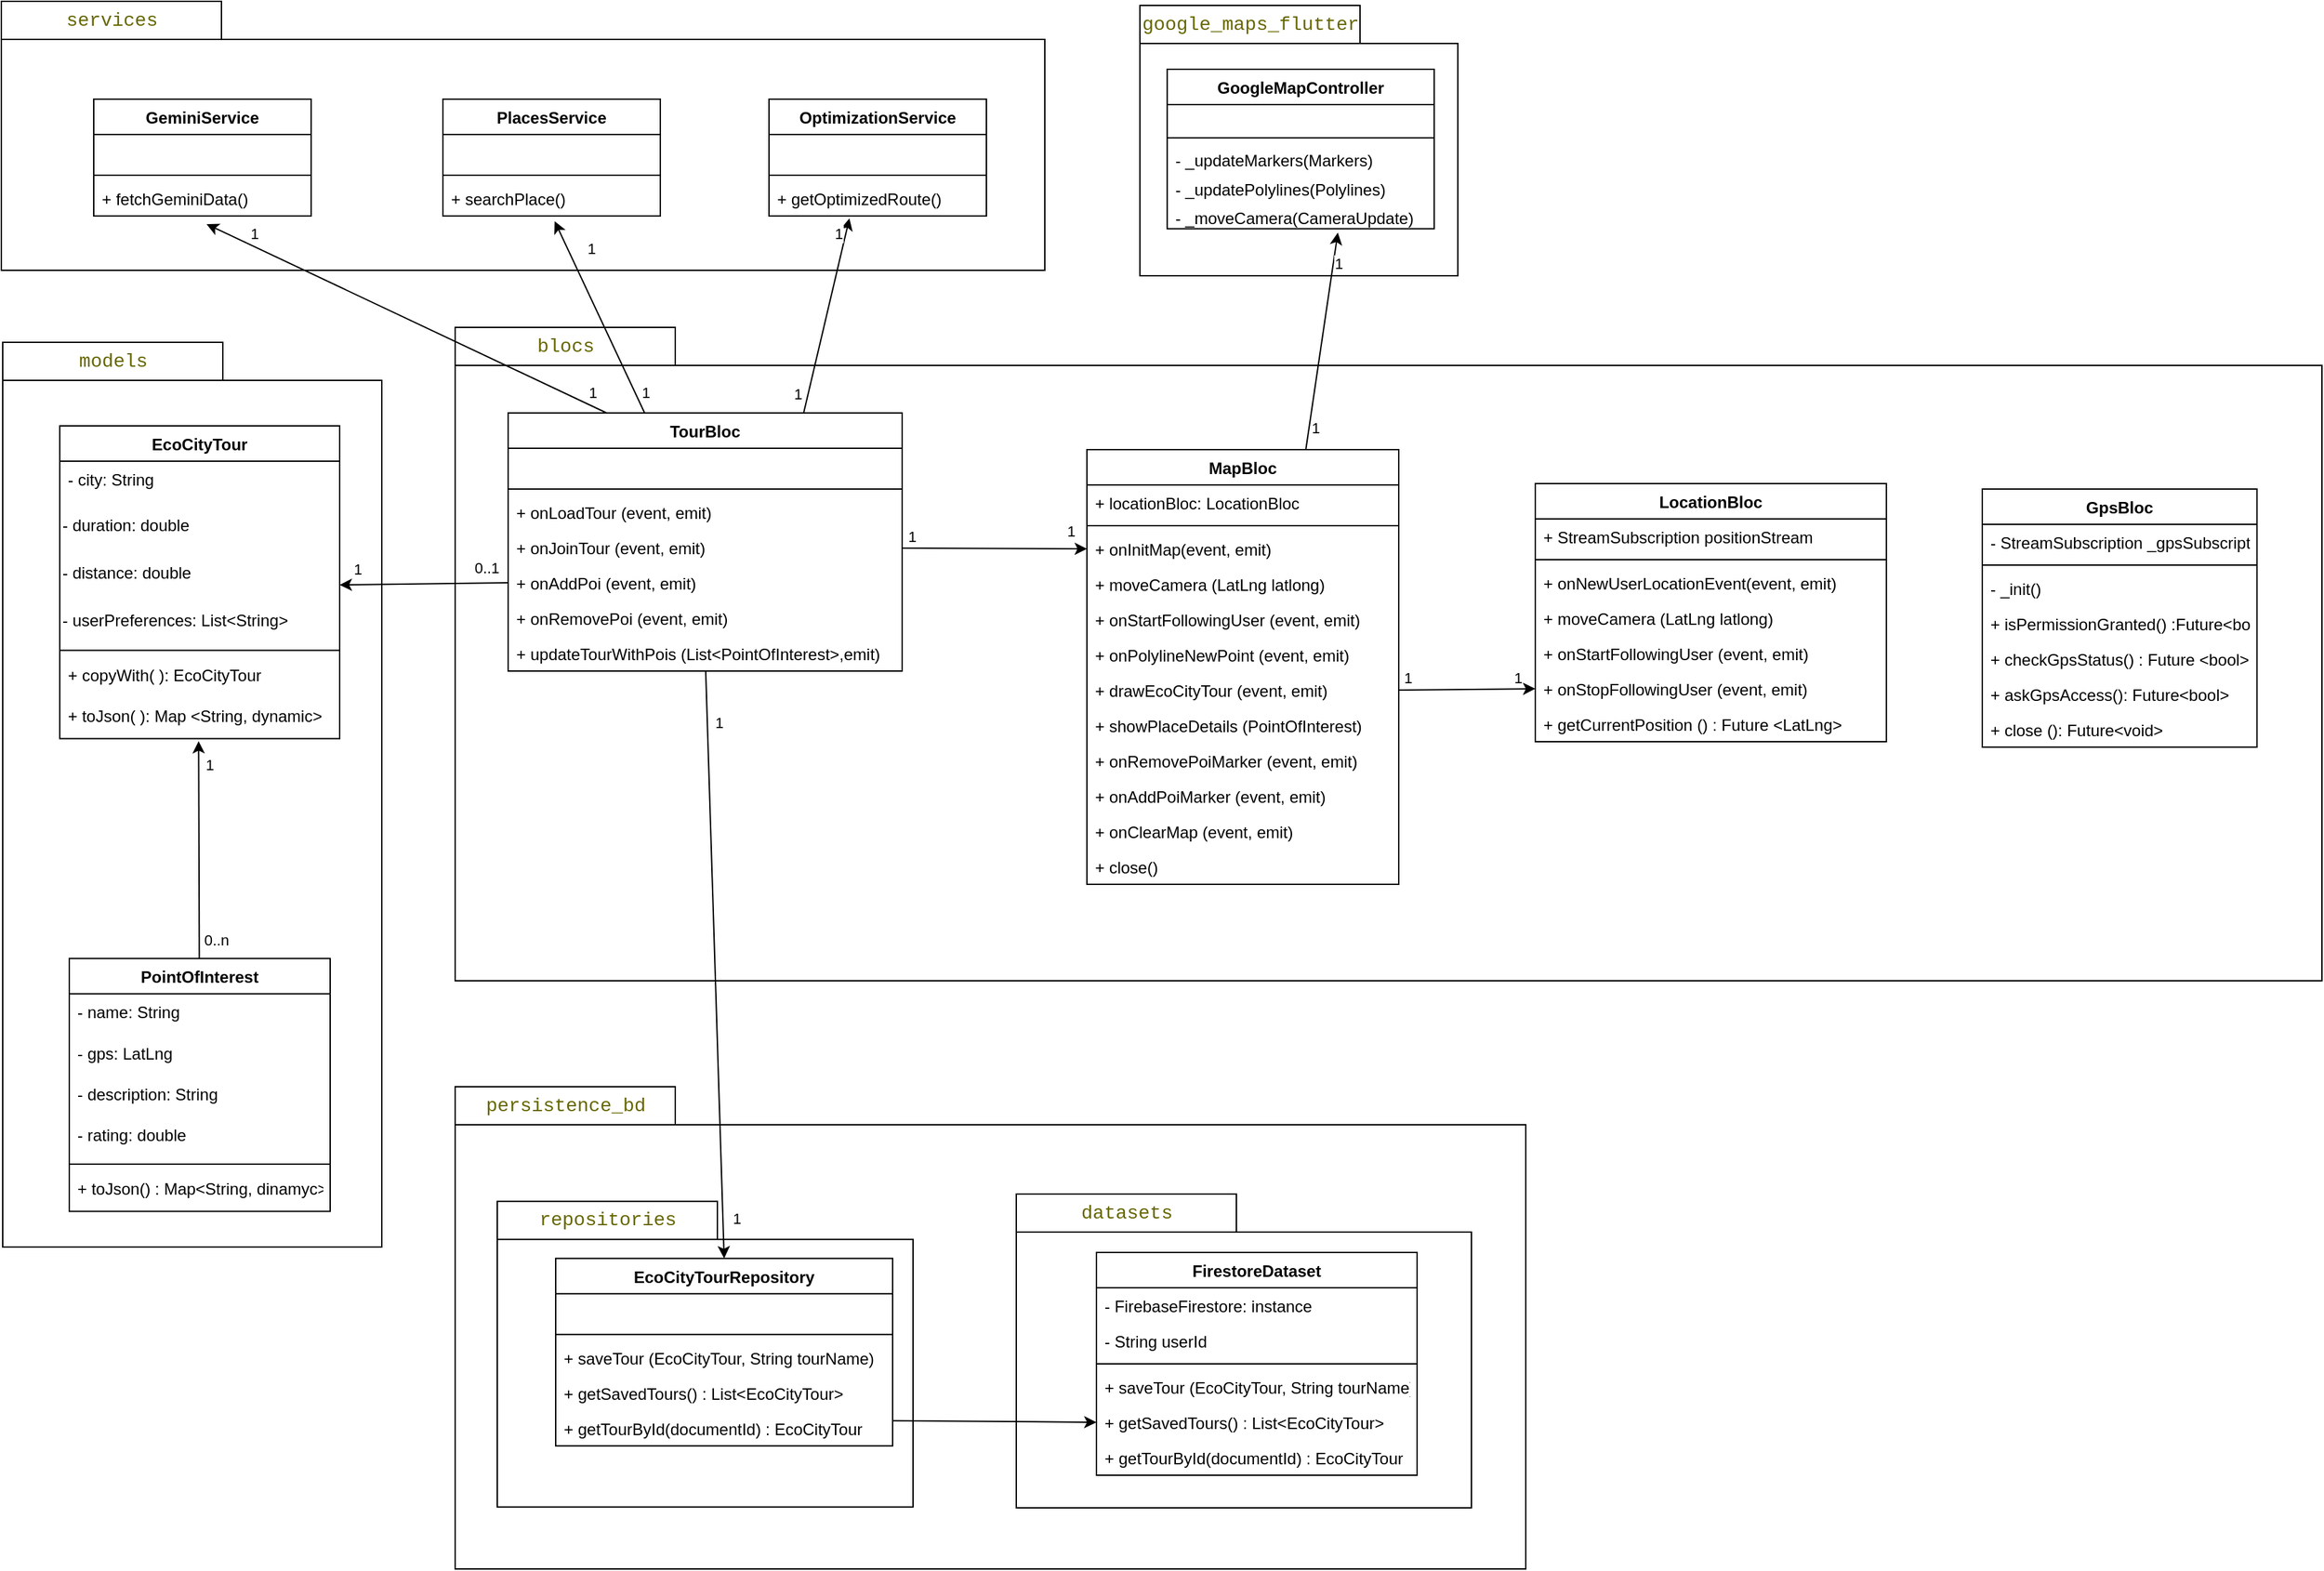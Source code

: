 <mxfile>
    <diagram id="0JnC0tMzsOIdAwNYWu1t" name="Page-1">
        <mxGraphModel dx="1801" dy="879" grid="0" gridSize="10" guides="0" tooltips="1" connect="1" arrows="1" fold="1" page="0" pageScale="1" pageWidth="850" pageHeight="1100" math="0" shadow="0">
            <root>
                <mxCell id="0"/>
                <mxCell id="1" parent="0"/>
                <mxCell id="145" value="&lt;div style=&quot;font-family: Consolas, &amp;quot;Courier New&amp;quot;, monospace; font-weight: normal; font-size: 14px; line-height: 19px;&quot;&gt;&lt;font color=&quot;#666600&quot;&gt;persistence_bd&lt;/font&gt;&lt;/div&gt;" style="shape=folder;fontStyle=1;tabWidth=162;tabHeight=28;tabPosition=left;html=1;boundedLbl=1;labelInHeader=1;container=1;collapsible=0;fillColor=none;" vertex="1" parent="1">
                    <mxGeometry x="241" y="536" width="788" height="355" as="geometry"/>
                </mxCell>
                <mxCell id="146" value="" style="html=1;strokeColor=none;resizeWidth=1;resizeHeight=1;fillColor=none;part=1;connectable=0;allowArrows=0;deletable=0;glass=0;" vertex="1" parent="145">
                    <mxGeometry width="788" height="248.5" relative="1" as="geometry">
                        <mxPoint y="30" as="offset"/>
                    </mxGeometry>
                </mxCell>
                <mxCell id="138" value="&lt;div style=&quot;font-family: Consolas, &amp;quot;Courier New&amp;quot;, monospace; font-weight: normal; font-size: 14px; line-height: 19px;&quot;&gt;&lt;font color=&quot;#666600&quot;&gt;datasets&lt;/font&gt;&lt;/div&gt;" style="shape=folder;fontStyle=1;tabWidth=162;tabHeight=28;tabPosition=left;html=1;boundedLbl=1;labelInHeader=1;container=1;collapsible=0;fillColor=none;" parent="145" vertex="1">
                    <mxGeometry x="413" y="79" width="335" height="231" as="geometry"/>
                </mxCell>
                <mxCell id="139" value="" style="html=1;strokeColor=none;resizeWidth=1;resizeHeight=1;fillColor=none;part=1;connectable=0;allowArrows=0;deletable=0;glass=0;" parent="138" vertex="1">
                    <mxGeometry width="335.0" height="161.7" relative="1" as="geometry">
                        <mxPoint y="30" as="offset"/>
                    </mxGeometry>
                </mxCell>
                <mxCell id="140" value="&lt;div style=&quot;font-family: Consolas, &amp;quot;Courier New&amp;quot;, monospace; font-weight: normal; font-size: 14px; line-height: 19px;&quot;&gt;&lt;font color=&quot;#666600&quot;&gt;repositories&lt;/font&gt;&lt;/div&gt;" style="shape=folder;fontStyle=1;tabWidth=162;tabHeight=28;tabPosition=left;html=1;boundedLbl=1;labelInHeader=1;container=1;collapsible=0;fillColor=none;" parent="145" vertex="1">
                    <mxGeometry x="31" y="84.32" width="306" height="225" as="geometry"/>
                </mxCell>
                <mxCell id="141" value="" style="html=1;strokeColor=none;resizeWidth=1;resizeHeight=1;fillColor=none;part=1;connectable=0;allowArrows=0;deletable=0;glass=0;" parent="140" vertex="1">
                    <mxGeometry width="306" height="157.5" relative="1" as="geometry">
                        <mxPoint y="30" as="offset"/>
                    </mxGeometry>
                </mxCell>
                <mxCell id="84" value="EcoCityTourRepository" style="swimlane;fontStyle=1;align=center;verticalAlign=top;childLayout=stackLayout;horizontal=1;startSize=26;horizontalStack=0;resizeParent=1;resizeParentMax=0;resizeLast=0;collapsible=1;marginBottom=0;" parent="145" vertex="1">
                    <mxGeometry x="74" y="126.32" width="248" height="138" as="geometry"/>
                </mxCell>
                <mxCell id="85" value=" " style="text;strokeColor=none;fillColor=none;align=left;verticalAlign=top;spacingLeft=4;spacingRight=4;overflow=hidden;rotatable=0;points=[[0,0.5],[1,0.5]];portConstraint=eastwest;" parent="84" vertex="1">
                    <mxGeometry y="26" width="248" height="26" as="geometry"/>
                </mxCell>
                <mxCell id="89" value="" style="line;strokeWidth=1;fillColor=none;align=left;verticalAlign=middle;spacingTop=-1;spacingLeft=3;spacingRight=3;rotatable=0;labelPosition=right;points=[];portConstraint=eastwest;strokeColor=inherit;" parent="84" vertex="1">
                    <mxGeometry y="52" width="248" height="8" as="geometry"/>
                </mxCell>
                <mxCell id="90" value="+ saveTour (EcoCityTour, String tourName)" style="text;strokeColor=none;fillColor=none;align=left;verticalAlign=top;spacingLeft=4;spacingRight=4;overflow=hidden;rotatable=0;points=[[0,0.5],[1,0.5]];portConstraint=eastwest;" parent="84" vertex="1">
                    <mxGeometry y="60" width="248" height="26" as="geometry"/>
                </mxCell>
                <mxCell id="91" value="+ getSavedTours() : List&lt;EcoCityTour&gt;" style="text;strokeColor=none;fillColor=none;align=left;verticalAlign=top;spacingLeft=4;spacingRight=4;overflow=hidden;rotatable=0;points=[[0,0.5],[1,0.5]];portConstraint=eastwest;" parent="84" vertex="1">
                    <mxGeometry y="86" width="248" height="26" as="geometry"/>
                </mxCell>
                <mxCell id="92" value="+ getTourById(documentId) : EcoCityTour" style="text;strokeColor=none;fillColor=none;align=left;verticalAlign=top;spacingLeft=4;spacingRight=4;overflow=hidden;rotatable=0;points=[[0,0.5],[1,0.5]];portConstraint=eastwest;" parent="84" vertex="1">
                    <mxGeometry y="112" width="248" height="26" as="geometry"/>
                </mxCell>
                <mxCell id="96" value="FirestoreDataset" style="swimlane;fontStyle=1;align=center;verticalAlign=top;childLayout=stackLayout;horizontal=1;startSize=26;horizontalStack=0;resizeParent=1;resizeParentMax=0;resizeLast=0;collapsible=1;marginBottom=0;" parent="145" vertex="1">
                    <mxGeometry x="472" y="122" width="236" height="164" as="geometry"/>
                </mxCell>
                <mxCell id="97" value="- FirebaseFirestore: instance" style="text;strokeColor=none;fillColor=none;align=left;verticalAlign=top;spacingLeft=4;spacingRight=4;overflow=hidden;rotatable=0;points=[[0,0.5],[1,0.5]];portConstraint=eastwest;" parent="96" vertex="1">
                    <mxGeometry y="26" width="236" height="26" as="geometry"/>
                </mxCell>
                <mxCell id="103" value="- String userId" style="text;strokeColor=none;fillColor=none;align=left;verticalAlign=top;spacingLeft=4;spacingRight=4;overflow=hidden;rotatable=0;points=[[0,0.5],[1,0.5]];portConstraint=eastwest;" parent="96" vertex="1">
                    <mxGeometry y="52" width="236" height="26" as="geometry"/>
                </mxCell>
                <mxCell id="98" value="" style="line;strokeWidth=1;fillColor=none;align=left;verticalAlign=middle;spacingTop=-1;spacingLeft=3;spacingRight=3;rotatable=0;labelPosition=right;points=[];portConstraint=eastwest;strokeColor=inherit;" parent="96" vertex="1">
                    <mxGeometry y="78" width="236" height="8" as="geometry"/>
                </mxCell>
                <mxCell id="102" value="+ saveTour (EcoCityTour, String tourName)" style="text;strokeColor=none;fillColor=none;align=left;verticalAlign=top;spacingLeft=4;spacingRight=4;overflow=hidden;rotatable=0;points=[[0,0.5],[1,0.5]];portConstraint=eastwest;" parent="96" vertex="1">
                    <mxGeometry y="86" width="236" height="26" as="geometry"/>
                </mxCell>
                <mxCell id="100" value="+ getSavedTours() : List&lt;EcoCityTour&gt;" style="text;strokeColor=none;fillColor=none;align=left;verticalAlign=top;spacingLeft=4;spacingRight=4;overflow=hidden;rotatable=0;points=[[0,0.5],[1,0.5]];portConstraint=eastwest;" parent="96" vertex="1">
                    <mxGeometry y="112" width="236" height="26" as="geometry"/>
                </mxCell>
                <mxCell id="101" value="+ getTourById(documentId) : EcoCityTour" style="text;strokeColor=none;fillColor=none;align=left;verticalAlign=top;spacingLeft=4;spacingRight=4;overflow=hidden;rotatable=0;points=[[0,0.5],[1,0.5]];portConstraint=eastwest;" parent="96" vertex="1">
                    <mxGeometry y="138" width="236" height="26" as="geometry"/>
                </mxCell>
                <mxCell id="104" style="edgeStyle=none;html=1;entryX=0;entryY=0.5;entryDx=0;entryDy=0;exitX=1.002;exitY=0.29;exitDx=0;exitDy=0;exitPerimeter=0;" parent="145" source="92" target="100" edge="1">
                    <mxGeometry relative="1" as="geometry">
                        <mxPoint x="373" y="247.32" as="targetPoint"/>
                    </mxGeometry>
                </mxCell>
                <mxCell id="136" value="&lt;div style=&quot;font-family: Consolas, &amp;quot;Courier New&amp;quot;, monospace; font-weight: normal; font-size: 14px; line-height: 19px;&quot;&gt;&lt;font color=&quot;#666600&quot;&gt;blocs&lt;/font&gt;&lt;/div&gt;" style="shape=folder;fontStyle=1;tabWidth=162;tabHeight=28;tabPosition=left;html=1;boundedLbl=1;labelInHeader=1;container=1;collapsible=0;fillColor=none;" parent="1" vertex="1">
                    <mxGeometry x="241" y="-23" width="1374" height="481" as="geometry"/>
                </mxCell>
                <mxCell id="137" value="" style="html=1;strokeColor=none;resizeWidth=1;resizeHeight=1;fillColor=none;part=1;connectable=0;allowArrows=0;deletable=0;glass=0;" parent="136" vertex="1">
                    <mxGeometry width="1374" height="290.5" relative="1" as="geometry">
                        <mxPoint y="30" as="offset"/>
                    </mxGeometry>
                </mxCell>
                <mxCell id="147" value="LocationBloc" style="swimlane;fontStyle=1;align=center;verticalAlign=top;childLayout=stackLayout;horizontal=1;startSize=26;horizontalStack=0;resizeParent=1;resizeParentMax=0;resizeLast=0;collapsible=1;marginBottom=0;" vertex="1" parent="136">
                    <mxGeometry x="795.002" y="115" width="258.397" height="190" as="geometry"/>
                </mxCell>
                <mxCell id="148" value="+ StreamSubscription positionStream" style="text;strokeColor=none;fillColor=none;align=left;verticalAlign=top;spacingLeft=4;spacingRight=4;overflow=hidden;rotatable=0;points=[[0,0.5],[1,0.5]];portConstraint=eastwest;" vertex="1" parent="147">
                    <mxGeometry y="26" width="258.397" height="26" as="geometry"/>
                </mxCell>
                <mxCell id="150" value="" style="line;strokeWidth=1;fillColor=none;align=left;verticalAlign=middle;spacingTop=-1;spacingLeft=3;spacingRight=3;rotatable=0;labelPosition=right;points=[];portConstraint=eastwest;strokeColor=inherit;" vertex="1" parent="147">
                    <mxGeometry y="52" width="258.397" height="8" as="geometry"/>
                </mxCell>
                <mxCell id="151" value="+ onNewUserLocationEvent(event, emit)" style="text;strokeColor=none;fillColor=none;align=left;verticalAlign=top;spacingLeft=4;spacingRight=4;overflow=hidden;rotatable=0;points=[[0,0.5],[1,0.5]];portConstraint=eastwest;" vertex="1" parent="147">
                    <mxGeometry y="60" width="258.397" height="26" as="geometry"/>
                </mxCell>
                <mxCell id="152" value="+ moveCamera (LatLng latlong)" style="text;strokeColor=none;fillColor=none;align=left;verticalAlign=top;spacingLeft=4;spacingRight=4;overflow=hidden;rotatable=0;points=[[0,0.5],[1,0.5]];portConstraint=eastwest;" vertex="1" parent="147">
                    <mxGeometry y="86" width="258.397" height="26" as="geometry"/>
                </mxCell>
                <mxCell id="153" value="+ onStartFollowingUser (event, emit)" style="text;strokeColor=none;fillColor=none;align=left;verticalAlign=top;spacingLeft=4;spacingRight=4;overflow=hidden;rotatable=0;points=[[0,0.5],[1,0.5]];portConstraint=eastwest;" vertex="1" parent="147">
                    <mxGeometry y="112" width="258.397" height="26" as="geometry"/>
                </mxCell>
                <mxCell id="154" value="+ onStopFollowingUser (event, emit)" style="text;strokeColor=none;fillColor=none;align=left;verticalAlign=top;spacingLeft=4;spacingRight=4;overflow=hidden;rotatable=0;points=[[0,0.5],[1,0.5]];portConstraint=eastwest;" vertex="1" parent="147">
                    <mxGeometry y="138" width="258.397" height="26" as="geometry"/>
                </mxCell>
                <mxCell id="155" value="+ getCurrentPosition () : Future &lt;LatLng&gt;" style="text;strokeColor=none;fillColor=none;align=left;verticalAlign=top;spacingLeft=4;spacingRight=4;overflow=hidden;rotatable=0;points=[[0,0.5],[1,0.5]];portConstraint=eastwest;" vertex="1" parent="147">
                    <mxGeometry y="164" width="258.397" height="26" as="geometry"/>
                </mxCell>
                <mxCell id="17" value="MapBloc" style="swimlane;fontStyle=1;align=center;verticalAlign=top;childLayout=stackLayout;horizontal=1;startSize=26;horizontalStack=0;resizeParent=1;resizeParentMax=0;resizeLast=0;collapsible=1;marginBottom=0;" parent="136" vertex="1">
                    <mxGeometry x="464.998" y="90" width="229.499" height="320" as="geometry"/>
                </mxCell>
                <mxCell id="18" value="+ locationBloc: LocationBloc" style="text;strokeColor=none;fillColor=none;align=left;verticalAlign=top;spacingLeft=4;spacingRight=4;overflow=hidden;rotatable=0;points=[[0,0.5],[1,0.5]];portConstraint=eastwest;" parent="17" vertex="1">
                    <mxGeometry y="26" width="229.499" height="26" as="geometry"/>
                </mxCell>
                <mxCell id="19" value="" style="line;strokeWidth=1;fillColor=none;align=left;verticalAlign=middle;spacingTop=-1;spacingLeft=3;spacingRight=3;rotatable=0;labelPosition=right;points=[];portConstraint=eastwest;strokeColor=inherit;" parent="17" vertex="1">
                    <mxGeometry y="52" width="229.499" height="8" as="geometry"/>
                </mxCell>
                <mxCell id="20" value="+ onInitMap(event, emit)" style="text;strokeColor=none;fillColor=none;align=left;verticalAlign=top;spacingLeft=4;spacingRight=4;overflow=hidden;rotatable=0;points=[[0,0.5],[1,0.5]];portConstraint=eastwest;" parent="17" vertex="1">
                    <mxGeometry y="60" width="229.499" height="26" as="geometry"/>
                </mxCell>
                <mxCell id="51" value="+ moveCamera (LatLng latlong)" style="text;strokeColor=none;fillColor=none;align=left;verticalAlign=top;spacingLeft=4;spacingRight=4;overflow=hidden;rotatable=0;points=[[0,0.5],[1,0.5]];portConstraint=eastwest;" parent="17" vertex="1">
                    <mxGeometry y="86" width="229.499" height="26" as="geometry"/>
                </mxCell>
                <mxCell id="52" value="+ onStartFollowingUser (event, emit)" style="text;strokeColor=none;fillColor=none;align=left;verticalAlign=top;spacingLeft=4;spacingRight=4;overflow=hidden;rotatable=0;points=[[0,0.5],[1,0.5]];portConstraint=eastwest;" parent="17" vertex="1">
                    <mxGeometry y="112" width="229.499" height="26" as="geometry"/>
                </mxCell>
                <mxCell id="55" value="+ onPolylineNewPoint (event, emit)" style="text;strokeColor=none;fillColor=none;align=left;verticalAlign=top;spacingLeft=4;spacingRight=4;overflow=hidden;rotatable=0;points=[[0,0.5],[1,0.5]];portConstraint=eastwest;" parent="17" vertex="1">
                    <mxGeometry y="138" width="229.499" height="26" as="geometry"/>
                </mxCell>
                <mxCell id="53" value="+ drawEcoCityTour (event, emit)" style="text;strokeColor=none;fillColor=none;align=left;verticalAlign=top;spacingLeft=4;spacingRight=4;overflow=hidden;rotatable=0;points=[[0,0.5],[1,0.5]];portConstraint=eastwest;" parent="17" vertex="1">
                    <mxGeometry y="164" width="229.499" height="26" as="geometry"/>
                </mxCell>
                <mxCell id="54" value="+ showPlaceDetails (PointOfInterest)" style="text;strokeColor=none;fillColor=none;align=left;verticalAlign=top;spacingLeft=4;spacingRight=4;overflow=hidden;rotatable=0;points=[[0,0.5],[1,0.5]];portConstraint=eastwest;" parent="17" vertex="1">
                    <mxGeometry y="190" width="229.499" height="26" as="geometry"/>
                </mxCell>
                <mxCell id="56" value="+ onRemovePoiMarker (event, emit)" style="text;strokeColor=none;fillColor=none;align=left;verticalAlign=top;spacingLeft=4;spacingRight=4;overflow=hidden;rotatable=0;points=[[0,0.5],[1,0.5]];portConstraint=eastwest;" parent="17" vertex="1">
                    <mxGeometry y="216" width="229.499" height="26" as="geometry"/>
                </mxCell>
                <mxCell id="57" value="+ onAddPoiMarker (event, emit)" style="text;strokeColor=none;fillColor=none;align=left;verticalAlign=top;spacingLeft=4;spacingRight=4;overflow=hidden;rotatable=0;points=[[0,0.5],[1,0.5]];portConstraint=eastwest;" parent="17" vertex="1">
                    <mxGeometry y="242" width="229.499" height="26" as="geometry"/>
                </mxCell>
                <mxCell id="58" value="+ onClearMap (event, emit)" style="text;strokeColor=none;fillColor=none;align=left;verticalAlign=top;spacingLeft=4;spacingRight=4;overflow=hidden;rotatable=0;points=[[0,0.5],[1,0.5]];portConstraint=eastwest;" parent="17" vertex="1">
                    <mxGeometry y="268" width="229.499" height="26" as="geometry"/>
                </mxCell>
                <mxCell id="59" value="+ close()" style="text;strokeColor=none;fillColor=none;align=left;verticalAlign=top;spacingLeft=4;spacingRight=4;overflow=hidden;rotatable=0;points=[[0,0.5],[1,0.5]];portConstraint=eastwest;" parent="17" vertex="1">
                    <mxGeometry y="294" width="229.499" height="26" as="geometry"/>
                </mxCell>
                <mxCell id="161" style="edgeStyle=none;html=1;exitX=1;exitY=0.5;exitDx=0;exitDy=0;entryX=0;entryY=0.5;entryDx=0;entryDy=0;" edge="1" parent="136" source="53" target="154">
                    <mxGeometry relative="1" as="geometry"/>
                </mxCell>
                <mxCell id="170" value="1" style="edgeLabel;html=1;align=center;verticalAlign=middle;resizable=0;points=[];" vertex="1" connectable="0" parent="161">
                    <mxGeometry x="0.606" y="1" relative="1" as="geometry">
                        <mxPoint x="7" y="-7" as="offset"/>
                    </mxGeometry>
                </mxCell>
                <mxCell id="171" value="1" style="edgeLabel;html=1;align=center;verticalAlign=middle;resizable=0;points=[];" vertex="1" connectable="0" parent="161">
                    <mxGeometry x="-0.779" y="3" relative="1" as="geometry">
                        <mxPoint x="-5" y="-6" as="offset"/>
                    </mxGeometry>
                </mxCell>
                <mxCell id="162" value="GpsBloc" style="swimlane;fontStyle=1;align=center;verticalAlign=top;childLayout=stackLayout;horizontal=1;startSize=26;horizontalStack=0;resizeParent=1;resizeParentMax=0;resizeLast=0;collapsible=1;marginBottom=0;" vertex="1" parent="136">
                    <mxGeometry x="1124.003" y="119" width="202.188" height="190" as="geometry"/>
                </mxCell>
                <mxCell id="163" value="- StreamSubscription _gpsSubscription" style="text;strokeColor=none;fillColor=none;align=left;verticalAlign=top;spacingLeft=4;spacingRight=4;overflow=hidden;rotatable=0;points=[[0,0.5],[1,0.5]];portConstraint=eastwest;" vertex="1" parent="162">
                    <mxGeometry y="26" width="202.188" height="26" as="geometry"/>
                </mxCell>
                <mxCell id="164" value="" style="line;strokeWidth=1;fillColor=none;align=left;verticalAlign=middle;spacingTop=-1;spacingLeft=3;spacingRight=3;rotatable=0;labelPosition=right;points=[];portConstraint=eastwest;strokeColor=inherit;" vertex="1" parent="162">
                    <mxGeometry y="52" width="202.188" height="8" as="geometry"/>
                </mxCell>
                <mxCell id="165" value="- _init()" style="text;strokeColor=none;fillColor=none;align=left;verticalAlign=top;spacingLeft=4;spacingRight=4;overflow=hidden;rotatable=0;points=[[0,0.5],[1,0.5]];portConstraint=eastwest;" vertex="1" parent="162">
                    <mxGeometry y="60" width="202.188" height="26" as="geometry"/>
                </mxCell>
                <mxCell id="166" value="+ isPermissionGranted() :Future&lt;bool&gt;" style="text;strokeColor=none;fillColor=none;align=left;verticalAlign=top;spacingLeft=4;spacingRight=4;overflow=hidden;rotatable=0;points=[[0,0.5],[1,0.5]];portConstraint=eastwest;" vertex="1" parent="162">
                    <mxGeometry y="86" width="202.188" height="26" as="geometry"/>
                </mxCell>
                <mxCell id="167" value="+ checkGpsStatus() : Future &lt;bool&gt;" style="text;strokeColor=none;fillColor=none;align=left;verticalAlign=top;spacingLeft=4;spacingRight=4;overflow=hidden;rotatable=0;points=[[0,0.5],[1,0.5]];portConstraint=eastwest;" vertex="1" parent="162">
                    <mxGeometry y="112" width="202.188" height="26" as="geometry"/>
                </mxCell>
                <mxCell id="168" value="+ askGpsAccess(): Future&lt;bool&gt;" style="text;strokeColor=none;fillColor=none;align=left;verticalAlign=top;spacingLeft=4;spacingRight=4;overflow=hidden;rotatable=0;points=[[0,0.5],[1,0.5]];portConstraint=eastwest;" vertex="1" parent="162">
                    <mxGeometry y="138" width="202.188" height="26" as="geometry"/>
                </mxCell>
                <mxCell id="169" value="+ close (): Future&lt;void&gt;" style="text;strokeColor=none;fillColor=none;align=left;verticalAlign=top;spacingLeft=4;spacingRight=4;overflow=hidden;rotatable=0;points=[[0,0.5],[1,0.5]];portConstraint=eastwest;" vertex="1" parent="162">
                    <mxGeometry y="164" width="202.188" height="26" as="geometry"/>
                </mxCell>
                <mxCell id="132" value="&lt;div style=&quot;font-family: Consolas, &amp;quot;Courier New&amp;quot;, monospace; font-weight: normal; font-size: 14px; line-height: 19px;&quot;&gt;&lt;font color=&quot;#666600&quot;&gt;models&lt;/font&gt;&lt;/div&gt;" style="shape=folder;fontStyle=1;tabWidth=162;tabHeight=28;tabPosition=left;html=1;boundedLbl=1;labelInHeader=1;container=1;collapsible=0;fillColor=none;" parent="1" vertex="1">
                    <mxGeometry x="-92" y="-12" width="279" height="666" as="geometry"/>
                </mxCell>
                <mxCell id="133" value="" style="html=1;strokeColor=none;resizeWidth=1;resizeHeight=1;fillColor=none;part=1;connectable=0;allowArrows=0;deletable=0;glass=0;" parent="132" vertex="1">
                    <mxGeometry width="279" height="466.2" relative="1" as="geometry">
                        <mxPoint y="30" as="offset"/>
                    </mxGeometry>
                </mxCell>
                <mxCell id="13" value="PointOfInterest" style="swimlane;fontStyle=1;align=center;verticalAlign=top;childLayout=stackLayout;horizontal=1;startSize=26;horizontalStack=0;resizeParent=1;resizeParentMax=0;resizeLast=0;collapsible=1;marginBottom=0;" parent="132" vertex="1">
                    <mxGeometry x="49" y="453.669" width="192" height="186.118" as="geometry"/>
                </mxCell>
                <mxCell id="14" value="- name: String" style="text;strokeColor=none;fillColor=none;align=left;verticalAlign=top;spacingLeft=4;spacingRight=4;overflow=hidden;rotatable=0;points=[[0,0.5],[1,0.5]];portConstraint=eastwest;" parent="13" vertex="1">
                    <mxGeometry y="26" width="192" height="30.167" as="geometry"/>
                </mxCell>
                <mxCell id="45" value="- gps: LatLng" style="text;strokeColor=none;fillColor=none;align=left;verticalAlign=top;spacingLeft=4;spacingRight=4;overflow=hidden;rotatable=0;points=[[0,0.5],[1,0.5]];portConstraint=eastwest;" parent="13" vertex="1">
                    <mxGeometry y="56.167" width="192" height="30.167" as="geometry"/>
                </mxCell>
                <mxCell id="46" value="- description: String" style="text;strokeColor=none;fillColor=none;align=left;verticalAlign=top;spacingLeft=4;spacingRight=4;overflow=hidden;rotatable=0;points=[[0,0.5],[1,0.5]];portConstraint=eastwest;" parent="13" vertex="1">
                    <mxGeometry y="86.334" width="192" height="30.167" as="geometry"/>
                </mxCell>
                <mxCell id="44" value="- rating: double" style="text;strokeColor=none;fillColor=none;align=left;verticalAlign=top;spacingLeft=4;spacingRight=4;overflow=hidden;rotatable=0;points=[[0,0.5],[1,0.5]];portConstraint=eastwest;" parent="13" vertex="1">
                    <mxGeometry y="116.502" width="192" height="30.167" as="geometry"/>
                </mxCell>
                <mxCell id="15" value="" style="line;strokeWidth=1;fillColor=none;align=left;verticalAlign=middle;spacingTop=-1;spacingLeft=3;spacingRight=3;rotatable=0;labelPosition=right;points=[];portConstraint=eastwest;strokeColor=inherit;" parent="13" vertex="1">
                    <mxGeometry y="146.669" width="192" height="9.282" as="geometry"/>
                </mxCell>
                <mxCell id="16" value="+ toJson() : Map&lt;String, dinamyc&gt;" style="text;strokeColor=none;fillColor=none;align=left;verticalAlign=top;spacingLeft=4;spacingRight=4;overflow=hidden;rotatable=0;points=[[0,0.5],[1,0.5]];portConstraint=eastwest;" parent="13" vertex="1">
                    <mxGeometry y="155.951" width="192" height="30.167" as="geometry"/>
                </mxCell>
                <mxCell id="9" value="EcoCityTour" style="swimlane;fontStyle=1;align=center;verticalAlign=top;childLayout=stackLayout;horizontal=1;startSize=26;horizontalStack=0;resizeParent=1;resizeParentMax=0;resizeLast=0;collapsible=1;marginBottom=0;" parent="132" vertex="1">
                    <mxGeometry x="42" y="61.495" width="206" height="230.209" as="geometry"/>
                </mxCell>
                <mxCell id="10" value="- city: String" style="text;strokeColor=none;fillColor=none;align=left;verticalAlign=top;spacingLeft=4;spacingRight=4;overflow=hidden;rotatable=0;points=[[0,0.5],[1,0.5]];portConstraint=eastwest;" parent="9" vertex="1">
                    <mxGeometry y="26" width="206" height="30.167" as="geometry"/>
                </mxCell>
                <mxCell id="39" value="- duration: double" style="text;html=1;strokeColor=none;fillColor=none;align=left;verticalAlign=middle;whiteSpace=wrap;rounded=0;" parent="9" vertex="1">
                    <mxGeometry y="56.167" width="206" height="34.808" as="geometry"/>
                </mxCell>
                <mxCell id="40" value="- distance: double" style="text;html=1;strokeColor=none;fillColor=none;align=left;verticalAlign=middle;whiteSpace=wrap;rounded=0;" parent="9" vertex="1">
                    <mxGeometry y="90.976" width="206" height="34.808" as="geometry"/>
                </mxCell>
                <mxCell id="41" value="- userPreferences: List&amp;lt;String&amp;gt;" style="text;html=1;strokeColor=none;fillColor=none;align=left;verticalAlign=middle;whiteSpace=wrap;rounded=0;" parent="9" vertex="1">
                    <mxGeometry y="125.784" width="206" height="34.808" as="geometry"/>
                </mxCell>
                <mxCell id="11" value="" style="line;strokeWidth=1;fillColor=none;align=left;verticalAlign=middle;spacingTop=-1;spacingLeft=3;spacingRight=3;rotatable=0;labelPosition=right;points=[];portConstraint=eastwest;strokeColor=inherit;" parent="9" vertex="1">
                    <mxGeometry y="160.592" width="206" height="9.282" as="geometry"/>
                </mxCell>
                <mxCell id="142" value="+ copyWith( ): EcoCityTour" style="text;strokeColor=none;fillColor=none;align=left;verticalAlign=top;spacingLeft=4;spacingRight=4;overflow=hidden;rotatable=0;points=[[0,0.5],[1,0.5]];portConstraint=eastwest;" parent="9" vertex="1">
                    <mxGeometry y="169.875" width="206" height="30.167" as="geometry"/>
                </mxCell>
                <mxCell id="12" value="+ toJson( ): Map &lt;String, dynamic&gt;" style="text;strokeColor=none;fillColor=none;align=left;verticalAlign=top;spacingLeft=4;spacingRight=4;overflow=hidden;rotatable=0;points=[[0,0.5],[1,0.5]];portConstraint=eastwest;" parent="9" vertex="1">
                    <mxGeometry y="200.042" width="206" height="30.167" as="geometry"/>
                </mxCell>
                <mxCell id="64" style="edgeStyle=none;html=1;entryX=0.496;entryY=1.062;entryDx=0;entryDy=0;entryPerimeter=0;" parent="132" source="13" target="12" edge="1">
                    <mxGeometry relative="1" as="geometry"/>
                </mxCell>
                <mxCell id="66" value="0..n" style="edgeLabel;html=1;align=center;verticalAlign=middle;resizable=0;points=[];" parent="64" vertex="1" connectable="0">
                    <mxGeometry x="-0.83" y="-1" relative="1" as="geometry">
                        <mxPoint x="11" as="offset"/>
                    </mxGeometry>
                </mxCell>
                <mxCell id="67" value="1" style="edgeLabel;html=1;align=center;verticalAlign=middle;resizable=0;points=[];" parent="64" vertex="1" connectable="0">
                    <mxGeometry x="0.742" y="-1" relative="1" as="geometry">
                        <mxPoint x="7" y="-3" as="offset"/>
                    </mxGeometry>
                </mxCell>
                <mxCell id="126" value="&lt;div style=&quot;font-family: Consolas, &amp;quot;Courier New&amp;quot;, monospace; font-weight: normal; font-size: 14px; line-height: 19px;&quot;&gt;&lt;font color=&quot;#666600&quot;&gt;services&lt;/font&gt;&lt;/div&gt;" style="shape=folder;fontStyle=1;tabWidth=162;tabHeight=28;tabPosition=left;html=1;boundedLbl=1;labelInHeader=1;container=1;collapsible=0;fillColor=none;" parent="1" vertex="1">
                    <mxGeometry x="-93" y="-263" width="768" height="198" as="geometry"/>
                </mxCell>
                <mxCell id="127" value="" style="html=1;strokeColor=none;resizeWidth=1;resizeHeight=1;fillColor=none;part=1;connectable=0;allowArrows=0;deletable=0;glass=0;" parent="126" vertex="1">
                    <mxGeometry width="768.0" height="138.6" relative="1" as="geometry">
                        <mxPoint y="30" as="offset"/>
                    </mxGeometry>
                </mxCell>
                <mxCell id="25" value="GeminiService" style="swimlane;fontStyle=1;align=center;verticalAlign=top;childLayout=stackLayout;horizontal=1;startSize=26;horizontalStack=0;resizeParent=1;resizeParentMax=0;resizeLast=0;collapsible=1;marginBottom=0;" parent="126" vertex="1">
                    <mxGeometry x="68" y="72" width="160" height="86" as="geometry"/>
                </mxCell>
                <mxCell id="26" value=" " style="text;strokeColor=none;fillColor=none;align=left;verticalAlign=top;spacingLeft=4;spacingRight=4;overflow=hidden;rotatable=0;points=[[0,0.5],[1,0.5]];portConstraint=eastwest;" parent="25" vertex="1">
                    <mxGeometry y="26" width="160" height="26" as="geometry"/>
                </mxCell>
                <mxCell id="27" value="" style="line;strokeWidth=1;fillColor=none;align=left;verticalAlign=middle;spacingTop=-1;spacingLeft=3;spacingRight=3;rotatable=0;labelPosition=right;points=[];portConstraint=eastwest;strokeColor=inherit;" parent="25" vertex="1">
                    <mxGeometry y="52" width="160" height="8" as="geometry"/>
                </mxCell>
                <mxCell id="28" value="+ fetchGeminiData()" style="text;strokeColor=none;fillColor=none;align=left;verticalAlign=top;spacingLeft=4;spacingRight=4;overflow=hidden;rotatable=0;points=[[0,0.5],[1,0.5]];portConstraint=eastwest;" parent="25" vertex="1">
                    <mxGeometry y="60" width="160" height="26" as="geometry"/>
                </mxCell>
                <mxCell id="29" value="PlacesService" style="swimlane;fontStyle=1;align=center;verticalAlign=top;childLayout=stackLayout;horizontal=1;startSize=26;horizontalStack=0;resizeParent=1;resizeParentMax=0;resizeLast=0;collapsible=1;marginBottom=0;" parent="126" vertex="1">
                    <mxGeometry x="325" y="72" width="160" height="86" as="geometry"/>
                </mxCell>
                <mxCell id="30" value=" " style="text;strokeColor=none;fillColor=none;align=left;verticalAlign=top;spacingLeft=4;spacingRight=4;overflow=hidden;rotatable=0;points=[[0,0.5],[1,0.5]];portConstraint=eastwest;" parent="29" vertex="1">
                    <mxGeometry y="26" width="160" height="26" as="geometry"/>
                </mxCell>
                <mxCell id="31" value="" style="line;strokeWidth=1;fillColor=none;align=left;verticalAlign=middle;spacingTop=-1;spacingLeft=3;spacingRight=3;rotatable=0;labelPosition=right;points=[];portConstraint=eastwest;strokeColor=inherit;" parent="29" vertex="1">
                    <mxGeometry y="52" width="160" height="8" as="geometry"/>
                </mxCell>
                <mxCell id="32" value="+ searchPlace()" style="text;strokeColor=none;fillColor=none;align=left;verticalAlign=top;spacingLeft=4;spacingRight=4;overflow=hidden;rotatable=0;points=[[0,0.5],[1,0.5]];portConstraint=eastwest;" parent="29" vertex="1">
                    <mxGeometry y="60" width="160" height="26" as="geometry"/>
                </mxCell>
                <mxCell id="72" value="OptimizationService" style="swimlane;fontStyle=1;align=center;verticalAlign=top;childLayout=stackLayout;horizontal=1;startSize=26;horizontalStack=0;resizeParent=1;resizeParentMax=0;resizeLast=0;collapsible=1;marginBottom=0;" parent="126" vertex="1">
                    <mxGeometry x="565" y="72" width="160" height="86" as="geometry"/>
                </mxCell>
                <mxCell id="73" value=" " style="text;strokeColor=none;fillColor=none;align=left;verticalAlign=top;spacingLeft=4;spacingRight=4;overflow=hidden;rotatable=0;points=[[0,0.5],[1,0.5]];portConstraint=eastwest;" parent="72" vertex="1">
                    <mxGeometry y="26" width="160" height="26" as="geometry"/>
                </mxCell>
                <mxCell id="74" value="" style="line;strokeWidth=1;fillColor=none;align=left;verticalAlign=middle;spacingTop=-1;spacingLeft=3;spacingRight=3;rotatable=0;labelPosition=right;points=[];portConstraint=eastwest;strokeColor=inherit;" parent="72" vertex="1">
                    <mxGeometry y="52" width="160" height="8" as="geometry"/>
                </mxCell>
                <mxCell id="75" value="+ getOptimizedRoute()" style="text;strokeColor=none;fillColor=none;align=left;verticalAlign=top;spacingLeft=4;spacingRight=4;overflow=hidden;rotatable=0;points=[[0,0.5],[1,0.5]];portConstraint=eastwest;" parent="72" vertex="1">
                    <mxGeometry y="60" width="160" height="26" as="geometry"/>
                </mxCell>
                <mxCell id="108" style="edgeStyle=none;html=1;exitX=0.25;exitY=0;exitDx=0;exitDy=0;entryX=0.519;entryY=1.231;entryDx=0;entryDy=0;entryPerimeter=0;" parent="1" source="5" target="28" edge="1">
                    <mxGeometry relative="1" as="geometry"/>
                </mxCell>
                <mxCell id="122" value="1" style="edgeLabel;html=1;align=center;verticalAlign=middle;resizable=0;points=[];" parent="108" vertex="1" connectable="0">
                    <mxGeometry x="-0.839" y="1" relative="1" as="geometry">
                        <mxPoint x="13" y="-5" as="offset"/>
                    </mxGeometry>
                </mxCell>
                <mxCell id="123" value="1" style="edgeLabel;html=1;align=center;verticalAlign=middle;resizable=0;points=[];" parent="108" vertex="1" connectable="0">
                    <mxGeometry x="0.802" y="1" relative="1" as="geometry">
                        <mxPoint x="6" y="-8" as="offset"/>
                    </mxGeometry>
                </mxCell>
                <mxCell id="110" style="edgeStyle=none;html=1;entryX=0.514;entryY=1.147;entryDx=0;entryDy=0;entryPerimeter=0;" parent="1" source="5" target="32" edge="1">
                    <mxGeometry relative="1" as="geometry"/>
                </mxCell>
                <mxCell id="120" value="1" style="edgeLabel;html=1;align=center;verticalAlign=middle;resizable=0;points=[];" parent="110" vertex="1" connectable="0">
                    <mxGeometry x="0.68" relative="1" as="geometry">
                        <mxPoint x="16" y="-3" as="offset"/>
                    </mxGeometry>
                </mxCell>
                <mxCell id="121" value="1" style="edgeLabel;html=1;align=center;verticalAlign=middle;resizable=0;points=[];" parent="110" vertex="1" connectable="0">
                    <mxGeometry x="-0.806" relative="1" as="geometry">
                        <mxPoint x="7" y="-2" as="offset"/>
                    </mxGeometry>
                </mxCell>
                <mxCell id="5" value="TourBloc" style="swimlane;fontStyle=1;align=center;verticalAlign=top;childLayout=stackLayout;horizontal=1;startSize=26;horizontalStack=0;resizeParent=1;resizeParentMax=0;resizeLast=0;collapsible=1;marginBottom=0;" parent="1" vertex="1">
                    <mxGeometry x="280" y="40" width="290" height="190" as="geometry"/>
                </mxCell>
                <mxCell id="6" value=" " style="text;strokeColor=none;fillColor=none;align=left;verticalAlign=top;spacingLeft=4;spacingRight=4;overflow=hidden;rotatable=0;points=[[0,0.5],[1,0.5]];portConstraint=eastwest;" parent="5" vertex="1">
                    <mxGeometry y="26" width="290" height="26" as="geometry"/>
                </mxCell>
                <mxCell id="7" value="" style="line;strokeWidth=1;fillColor=none;align=left;verticalAlign=middle;spacingTop=-1;spacingLeft=3;spacingRight=3;rotatable=0;labelPosition=right;points=[];portConstraint=eastwest;strokeColor=inherit;" parent="5" vertex="1">
                    <mxGeometry y="52" width="290" height="8" as="geometry"/>
                </mxCell>
                <mxCell id="8" value="+ onLoadTour (event, emit)" style="text;strokeColor=none;fillColor=none;align=left;verticalAlign=top;spacingLeft=4;spacingRight=4;overflow=hidden;rotatable=0;points=[[0,0.5],[1,0.5]];portConstraint=eastwest;" parent="5" vertex="1">
                    <mxGeometry y="60" width="290" height="26" as="geometry"/>
                </mxCell>
                <mxCell id="76" value="+ onJoinTour (event, emit)" style="text;strokeColor=none;fillColor=none;align=left;verticalAlign=top;spacingLeft=4;spacingRight=4;overflow=hidden;rotatable=0;points=[[0,0.5],[1,0.5]];portConstraint=eastwest;" parent="5" vertex="1">
                    <mxGeometry y="86" width="290" height="26" as="geometry"/>
                </mxCell>
                <mxCell id="77" value="+ onAddPoi (event, emit)" style="text;strokeColor=none;fillColor=none;align=left;verticalAlign=top;spacingLeft=4;spacingRight=4;overflow=hidden;rotatable=0;points=[[0,0.5],[1,0.5]];portConstraint=eastwest;" parent="5" vertex="1">
                    <mxGeometry y="112" width="290" height="26" as="geometry"/>
                </mxCell>
                <mxCell id="79" value="+ onRemovePoi (event, emit)" style="text;strokeColor=none;fillColor=none;align=left;verticalAlign=top;spacingLeft=4;spacingRight=4;overflow=hidden;rotatable=0;points=[[0,0.5],[1,0.5]];portConstraint=eastwest;" parent="5" vertex="1">
                    <mxGeometry y="138" width="290" height="26" as="geometry"/>
                </mxCell>
                <mxCell id="78" value="+ updateTourWithPois (List&lt;PointOfInterest&gt;,emit)" style="text;strokeColor=none;fillColor=none;align=left;verticalAlign=top;spacingLeft=4;spacingRight=4;overflow=hidden;rotatable=0;points=[[0,0.5],[1,0.5]];portConstraint=eastwest;" parent="5" vertex="1">
                    <mxGeometry y="164" width="290" height="26" as="geometry"/>
                </mxCell>
                <mxCell id="80" style="edgeStyle=none;html=1;entryX=0.37;entryY=1.066;entryDx=0;entryDy=0;exitX=0.75;exitY=0;exitDx=0;exitDy=0;entryPerimeter=0;" parent="1" source="5" target="75" edge="1">
                    <mxGeometry relative="1" as="geometry"/>
                </mxCell>
                <mxCell id="118" value="1" style="edgeLabel;html=1;align=center;verticalAlign=middle;resizable=0;points=[];" parent="80" vertex="1" connectable="0">
                    <mxGeometry x="0.721" relative="1" as="geometry">
                        <mxPoint x="-4" y="-9" as="offset"/>
                    </mxGeometry>
                </mxCell>
                <mxCell id="119" value="1" style="edgeLabel;html=1;align=center;verticalAlign=middle;resizable=0;points=[];" parent="80" vertex="1" connectable="0">
                    <mxGeometry x="-0.853" y="1" relative="1" as="geometry">
                        <mxPoint x="-6" y="-3" as="offset"/>
                    </mxGeometry>
                </mxCell>
                <mxCell id="82" style="edgeStyle=none;html=1;entryX=0;entryY=0.5;entryDx=0;entryDy=0;" parent="1" source="76" target="20" edge="1">
                    <mxGeometry relative="1" as="geometry"/>
                </mxCell>
                <mxCell id="116" value="1" style="edgeLabel;html=1;align=center;verticalAlign=middle;resizable=0;points=[];" parent="82" vertex="1" connectable="0">
                    <mxGeometry x="0.808" y="-1" relative="1" as="geometry">
                        <mxPoint x="1" y="-14" as="offset"/>
                    </mxGeometry>
                </mxCell>
                <mxCell id="117" value="1" style="edgeLabel;html=1;align=center;verticalAlign=middle;resizable=0;points=[];" parent="82" vertex="1" connectable="0">
                    <mxGeometry x="-0.908" y="1" relative="1" as="geometry">
                        <mxPoint y="-8" as="offset"/>
                    </mxGeometry>
                </mxCell>
                <mxCell id="93" style="edgeStyle=none;html=1;entryX=0.5;entryY=0;entryDx=0;entryDy=0;" parent="1" source="78" target="84" edge="1">
                    <mxGeometry relative="1" as="geometry"/>
                </mxCell>
                <mxCell id="114" value="1" style="edgeLabel;html=1;align=center;verticalAlign=middle;resizable=0;points=[];" parent="93" vertex="1" connectable="0">
                    <mxGeometry x="0.656" relative="1" as="geometry">
                        <mxPoint x="11" y="45" as="offset"/>
                    </mxGeometry>
                </mxCell>
                <mxCell id="115" value="1" style="edgeLabel;html=1;align=center;verticalAlign=middle;resizable=0;points=[];" parent="93" vertex="1" connectable="0">
                    <mxGeometry x="-0.835" y="1" relative="1" as="geometry">
                        <mxPoint x="7" y="2" as="offset"/>
                    </mxGeometry>
                </mxCell>
                <mxCell id="95" style="edgeStyle=none;html=1;entryX=1;entryY=0.75;entryDx=0;entryDy=0;exitX=0;exitY=0.5;exitDx=0;exitDy=0;" parent="1" source="77" target="40" edge="1">
                    <mxGeometry relative="1" as="geometry"/>
                </mxCell>
                <mxCell id="106" value="1" style="edgeLabel;html=1;align=center;verticalAlign=middle;resizable=0;points=[];" parent="95" vertex="1" connectable="0">
                    <mxGeometry x="0.731" y="2" relative="1" as="geometry">
                        <mxPoint x="-4" y="-14" as="offset"/>
                    </mxGeometry>
                </mxCell>
                <mxCell id="107" value="0..1" style="edgeLabel;html=1;align=center;verticalAlign=middle;resizable=0;points=[];" parent="95" vertex="1" connectable="0">
                    <mxGeometry x="-0.773" y="1" relative="1" as="geometry">
                        <mxPoint x="-2" y="-12" as="offset"/>
                    </mxGeometry>
                </mxCell>
                <mxCell id="112" style="edgeStyle=none;html=1;entryX=0.639;entryY=1.136;entryDx=0;entryDy=0;entryPerimeter=0;exitX=0.702;exitY=0;exitDx=0;exitDy=0;exitPerimeter=0;" parent="1" source="17" target="144" edge="1">
                    <mxGeometry relative="1" as="geometry">
                        <mxPoint x="920" y="-40" as="sourcePoint"/>
                    </mxGeometry>
                </mxCell>
                <mxCell id="134" value="1" style="edgeLabel;html=1;align=center;verticalAlign=middle;resizable=0;points=[];" parent="112" vertex="1" connectable="0">
                    <mxGeometry x="-0.851" y="1" relative="1" as="geometry">
                        <mxPoint x="6" y="-4" as="offset"/>
                    </mxGeometry>
                </mxCell>
                <mxCell id="135" value="1" style="edgeLabel;html=1;align=center;verticalAlign=middle;resizable=0;points=[];" parent="112" vertex="1" connectable="0">
                    <mxGeometry x="0.227" y="-1" relative="1" as="geometry">
                        <mxPoint x="8" y="-39" as="offset"/>
                    </mxGeometry>
                </mxCell>
                <mxCell id="124" value="&lt;div style=&quot;font-family: Consolas, &amp;quot;Courier New&amp;quot;, monospace; font-weight: normal; font-size: 14px; line-height: 19px;&quot;&gt;&lt;font color=&quot;#666600&quot;&gt;google_maps_flutter&lt;/font&gt;&lt;/div&gt;" style="shape=folder;fontStyle=1;tabWidth=162;tabHeight=28;tabPosition=left;html=1;boundedLbl=1;labelInHeader=1;container=1;collapsible=0;fillColor=none;" parent="1" vertex="1">
                    <mxGeometry x="745" y="-260" width="234" height="199" as="geometry"/>
                </mxCell>
                <mxCell id="125" value="" style="html=1;strokeColor=none;resizeWidth=1;resizeHeight=1;fillColor=none;part=1;connectable=0;allowArrows=0;deletable=0;glass=0;" parent="124" vertex="1">
                    <mxGeometry width="234" height="139.3" relative="1" as="geometry">
                        <mxPoint y="30" as="offset"/>
                    </mxGeometry>
                </mxCell>
                <mxCell id="33" value="GoogleMapController" style="swimlane;fontStyle=1;align=center;verticalAlign=top;childLayout=stackLayout;horizontal=1;startSize=26;horizontalStack=0;resizeParent=1;resizeParentMax=0;resizeLast=0;collapsible=1;marginBottom=0;" parent="124" vertex="1">
                    <mxGeometry x="20.091" y="47" width="196.513" height="117.344" as="geometry"/>
                </mxCell>
                <mxCell id="34" value=" " style="text;strokeColor=none;fillColor=none;align=left;verticalAlign=top;spacingLeft=4;spacingRight=4;overflow=hidden;rotatable=0;points=[[0,0.5],[1,0.5]];portConstraint=eastwest;" parent="33" vertex="1">
                    <mxGeometry y="26" width="196.513" height="21.205" as="geometry"/>
                </mxCell>
                <mxCell id="35" value="" style="line;strokeWidth=1;fillColor=none;align=left;verticalAlign=middle;spacingTop=-1;spacingLeft=3;spacingRight=3;rotatable=0;labelPosition=right;points=[];portConstraint=eastwest;strokeColor=inherit;" parent="33" vertex="1">
                    <mxGeometry y="47.205" width="196.513" height="6.525" as="geometry"/>
                </mxCell>
                <mxCell id="36" value="- _updateMarkers(Markers)" style="text;strokeColor=none;fillColor=none;align=left;verticalAlign=top;spacingLeft=4;spacingRight=4;overflow=hidden;rotatable=0;points=[[0,0.5],[1,0.5]];portConstraint=eastwest;" parent="33" vertex="1">
                    <mxGeometry y="53.73" width="196.513" height="21.205" as="geometry"/>
                </mxCell>
                <mxCell id="143" value="- _updatePolylines(Polylines)" style="text;strokeColor=none;fillColor=none;align=left;verticalAlign=top;spacingLeft=4;spacingRight=4;overflow=hidden;rotatable=0;points=[[0,0.5],[1,0.5]];portConstraint=eastwest;" parent="33" vertex="1">
                    <mxGeometry y="74.934" width="196.513" height="21.205" as="geometry"/>
                </mxCell>
                <mxCell id="144" value="- _moveCamera(CameraUpdate)" style="text;strokeColor=none;fillColor=none;align=left;verticalAlign=top;spacingLeft=4;spacingRight=4;overflow=hidden;rotatable=0;points=[[0,0.5],[1,0.5]];portConstraint=eastwest;" parent="33" vertex="1">
                    <mxGeometry y="96.139" width="196.513" height="21.205" as="geometry"/>
                </mxCell>
            </root>
        </mxGraphModel>
    </diagram>
</mxfile>
